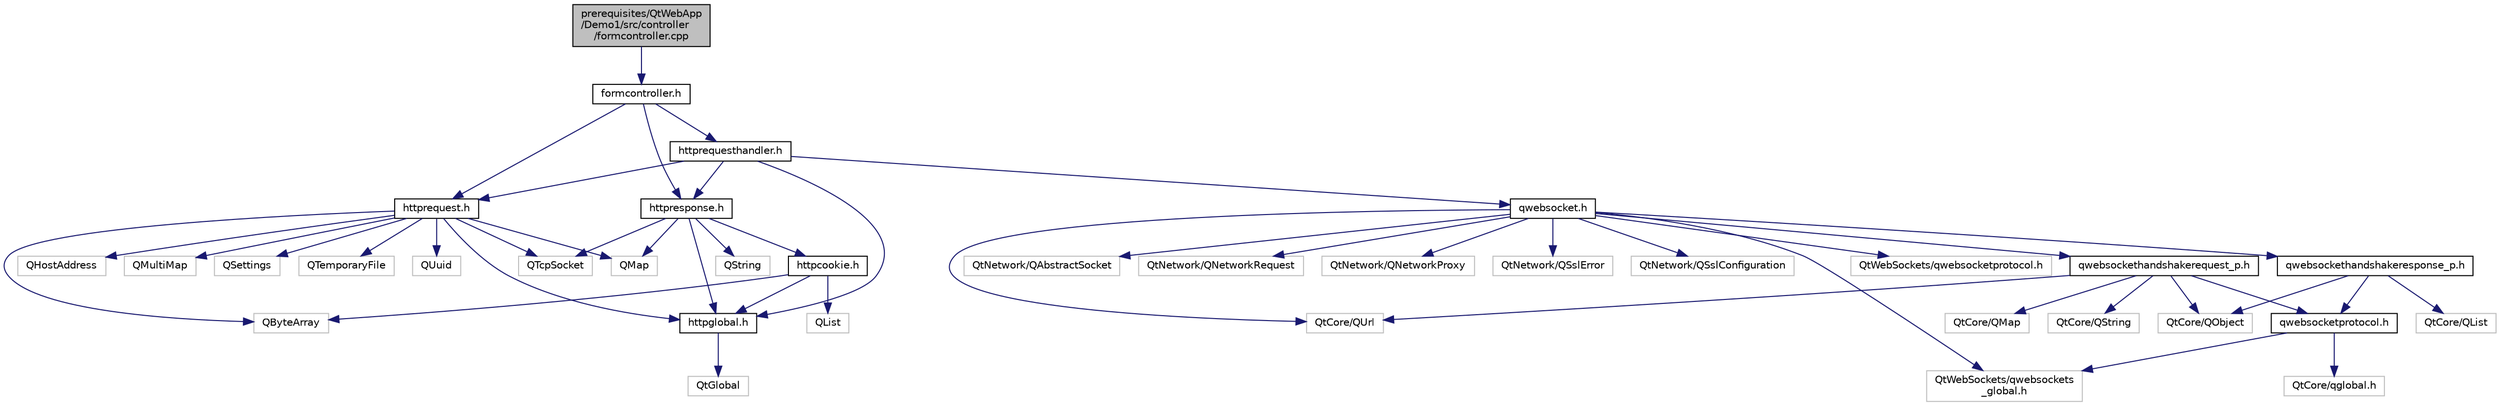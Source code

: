 digraph "prerequisites/QtWebApp/Demo1/src/controller/formcontroller.cpp"
{
  edge [fontname="Helvetica",fontsize="10",labelfontname="Helvetica",labelfontsize="10"];
  node [fontname="Helvetica",fontsize="10",shape=record];
  Node0 [label="prerequisites/QtWebApp\l/Demo1/src/controller\l/formcontroller.cpp",height=0.2,width=0.4,color="black", fillcolor="grey75", style="filled", fontcolor="black"];
  Node0 -> Node1 [color="midnightblue",fontsize="10",style="solid"];
  Node1 [label="formcontroller.h",height=0.2,width=0.4,color="black", fillcolor="white", style="filled",URL="$formcontroller_8h.html"];
  Node1 -> Node2 [color="midnightblue",fontsize="10",style="solid"];
  Node2 [label="httprequest.h",height=0.2,width=0.4,color="black", fillcolor="white", style="filled",URL="$httprequest_8h.html"];
  Node2 -> Node3 [color="midnightblue",fontsize="10",style="solid"];
  Node3 [label="QByteArray",height=0.2,width=0.4,color="grey75", fillcolor="white", style="filled"];
  Node2 -> Node4 [color="midnightblue",fontsize="10",style="solid"];
  Node4 [label="QHostAddress",height=0.2,width=0.4,color="grey75", fillcolor="white", style="filled"];
  Node2 -> Node5 [color="midnightblue",fontsize="10",style="solid"];
  Node5 [label="QTcpSocket",height=0.2,width=0.4,color="grey75", fillcolor="white", style="filled"];
  Node2 -> Node6 [color="midnightblue",fontsize="10",style="solid"];
  Node6 [label="QMap",height=0.2,width=0.4,color="grey75", fillcolor="white", style="filled"];
  Node2 -> Node7 [color="midnightblue",fontsize="10",style="solid"];
  Node7 [label="QMultiMap",height=0.2,width=0.4,color="grey75", fillcolor="white", style="filled"];
  Node2 -> Node8 [color="midnightblue",fontsize="10",style="solid"];
  Node8 [label="QSettings",height=0.2,width=0.4,color="grey75", fillcolor="white", style="filled"];
  Node2 -> Node9 [color="midnightblue",fontsize="10",style="solid"];
  Node9 [label="QTemporaryFile",height=0.2,width=0.4,color="grey75", fillcolor="white", style="filled"];
  Node2 -> Node10 [color="midnightblue",fontsize="10",style="solid"];
  Node10 [label="QUuid",height=0.2,width=0.4,color="grey75", fillcolor="white", style="filled"];
  Node2 -> Node11 [color="midnightblue",fontsize="10",style="solid"];
  Node11 [label="httpglobal.h",height=0.2,width=0.4,color="black", fillcolor="white", style="filled",URL="$httpglobal_8h.html"];
  Node11 -> Node12 [color="midnightblue",fontsize="10",style="solid"];
  Node12 [label="QtGlobal",height=0.2,width=0.4,color="grey75", fillcolor="white", style="filled"];
  Node1 -> Node13 [color="midnightblue",fontsize="10",style="solid"];
  Node13 [label="httpresponse.h",height=0.2,width=0.4,color="black", fillcolor="white", style="filled",URL="$httpresponse_8h.html"];
  Node13 -> Node6 [color="midnightblue",fontsize="10",style="solid"];
  Node13 -> Node14 [color="midnightblue",fontsize="10",style="solid"];
  Node14 [label="QString",height=0.2,width=0.4,color="grey75", fillcolor="white", style="filled"];
  Node13 -> Node5 [color="midnightblue",fontsize="10",style="solid"];
  Node13 -> Node11 [color="midnightblue",fontsize="10",style="solid"];
  Node13 -> Node15 [color="midnightblue",fontsize="10",style="solid"];
  Node15 [label="httpcookie.h",height=0.2,width=0.4,color="black", fillcolor="white", style="filled",URL="$httpcookie_8h.html"];
  Node15 -> Node16 [color="midnightblue",fontsize="10",style="solid"];
  Node16 [label="QList",height=0.2,width=0.4,color="grey75", fillcolor="white", style="filled"];
  Node15 -> Node3 [color="midnightblue",fontsize="10",style="solid"];
  Node15 -> Node11 [color="midnightblue",fontsize="10",style="solid"];
  Node1 -> Node17 [color="midnightblue",fontsize="10",style="solid"];
  Node17 [label="httprequesthandler.h",height=0.2,width=0.4,color="black", fillcolor="white", style="filled",URL="$httprequesthandler_8h.html"];
  Node17 -> Node11 [color="midnightblue",fontsize="10",style="solid"];
  Node17 -> Node2 [color="midnightblue",fontsize="10",style="solid"];
  Node17 -> Node13 [color="midnightblue",fontsize="10",style="solid"];
  Node17 -> Node18 [color="midnightblue",fontsize="10",style="solid"];
  Node18 [label="qwebsocket.h",height=0.2,width=0.4,color="black", fillcolor="white", style="filled",URL="$qwebsocket_8h_source.html"];
  Node18 -> Node19 [color="midnightblue",fontsize="10",style="solid"];
  Node19 [label="QtCore/QUrl",height=0.2,width=0.4,color="grey75", fillcolor="white", style="filled"];
  Node18 -> Node20 [color="midnightblue",fontsize="10",style="solid"];
  Node20 [label="QtNetwork/QAbstractSocket",height=0.2,width=0.4,color="grey75", fillcolor="white", style="filled"];
  Node18 -> Node21 [color="midnightblue",fontsize="10",style="solid"];
  Node21 [label="QtNetwork/QNetworkRequest",height=0.2,width=0.4,color="grey75", fillcolor="white", style="filled"];
  Node18 -> Node22 [color="midnightblue",fontsize="10",style="solid"];
  Node22 [label="QtNetwork/QNetworkProxy",height=0.2,width=0.4,color="grey75", fillcolor="white", style="filled"];
  Node18 -> Node23 [color="midnightblue",fontsize="10",style="solid"];
  Node23 [label="QtNetwork/QSslError",height=0.2,width=0.4,color="grey75", fillcolor="white", style="filled"];
  Node18 -> Node24 [color="midnightblue",fontsize="10",style="solid"];
  Node24 [label="QtNetwork/QSslConfiguration",height=0.2,width=0.4,color="grey75", fillcolor="white", style="filled"];
  Node18 -> Node25 [color="midnightblue",fontsize="10",style="solid"];
  Node25 [label="QtWebSockets/qwebsockets\l_global.h",height=0.2,width=0.4,color="grey75", fillcolor="white", style="filled"];
  Node18 -> Node26 [color="midnightblue",fontsize="10",style="solid"];
  Node26 [label="QtWebSockets/qwebsocketprotocol.h",height=0.2,width=0.4,color="grey75", fillcolor="white", style="filled"];
  Node18 -> Node27 [color="midnightblue",fontsize="10",style="solid"];
  Node27 [label="qwebsockethandshakerequest_p.h",height=0.2,width=0.4,color="black", fillcolor="white", style="filled",URL="$qwebsockethandshakerequest__p_8h_source.html"];
  Node27 -> Node28 [color="midnightblue",fontsize="10",style="solid"];
  Node28 [label="QtCore/QObject",height=0.2,width=0.4,color="grey75", fillcolor="white", style="filled"];
  Node27 -> Node29 [color="midnightblue",fontsize="10",style="solid"];
  Node29 [label="QtCore/QMap",height=0.2,width=0.4,color="grey75", fillcolor="white", style="filled"];
  Node27 -> Node30 [color="midnightblue",fontsize="10",style="solid"];
  Node30 [label="QtCore/QString",height=0.2,width=0.4,color="grey75", fillcolor="white", style="filled"];
  Node27 -> Node19 [color="midnightblue",fontsize="10",style="solid"];
  Node27 -> Node31 [color="midnightblue",fontsize="10",style="solid"];
  Node31 [label="qwebsocketprotocol.h",height=0.2,width=0.4,color="black", fillcolor="white", style="filled",URL="$qwebsocketprotocol_8h_source.html"];
  Node31 -> Node32 [color="midnightblue",fontsize="10",style="solid"];
  Node32 [label="QtCore/qglobal.h",height=0.2,width=0.4,color="grey75", fillcolor="white", style="filled"];
  Node31 -> Node25 [color="midnightblue",fontsize="10",style="solid"];
  Node18 -> Node33 [color="midnightblue",fontsize="10",style="solid"];
  Node33 [label="qwebsockethandshakeresponse_p.h",height=0.2,width=0.4,color="black", fillcolor="white", style="filled",URL="$qwebsockethandshakeresponse__p_8h_source.html"];
  Node33 -> Node28 [color="midnightblue",fontsize="10",style="solid"];
  Node33 -> Node34 [color="midnightblue",fontsize="10",style="solid"];
  Node34 [label="QtCore/QList",height=0.2,width=0.4,color="grey75", fillcolor="white", style="filled"];
  Node33 -> Node31 [color="midnightblue",fontsize="10",style="solid"];
}
